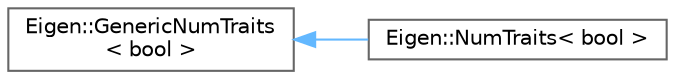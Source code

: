 digraph "Graphical Class Hierarchy"
{
 // LATEX_PDF_SIZE
  bgcolor="transparent";
  edge [fontname=Helvetica,fontsize=10,labelfontname=Helvetica,labelfontsize=10];
  node [fontname=Helvetica,fontsize=10,shape=box,height=0.2,width=0.4];
  rankdir="LR";
  Node0 [id="Node000000",label="Eigen::GenericNumTraits\l\< bool \>",height=0.2,width=0.4,color="grey40", fillcolor="white", style="filled",URL="$structEigen_1_1GenericNumTraits.html",tooltip=" "];
  Node0 -> Node1 [id="edge587_Node000000_Node000001",dir="back",color="steelblue1",style="solid",tooltip=" "];
  Node1 [id="Node000001",label="Eigen::NumTraits\< bool \>",height=0.2,width=0.4,color="grey40", fillcolor="white", style="filled",URL="$structEigen_1_1NumTraits_3_01bool_01_4.html",tooltip=" "];
}
